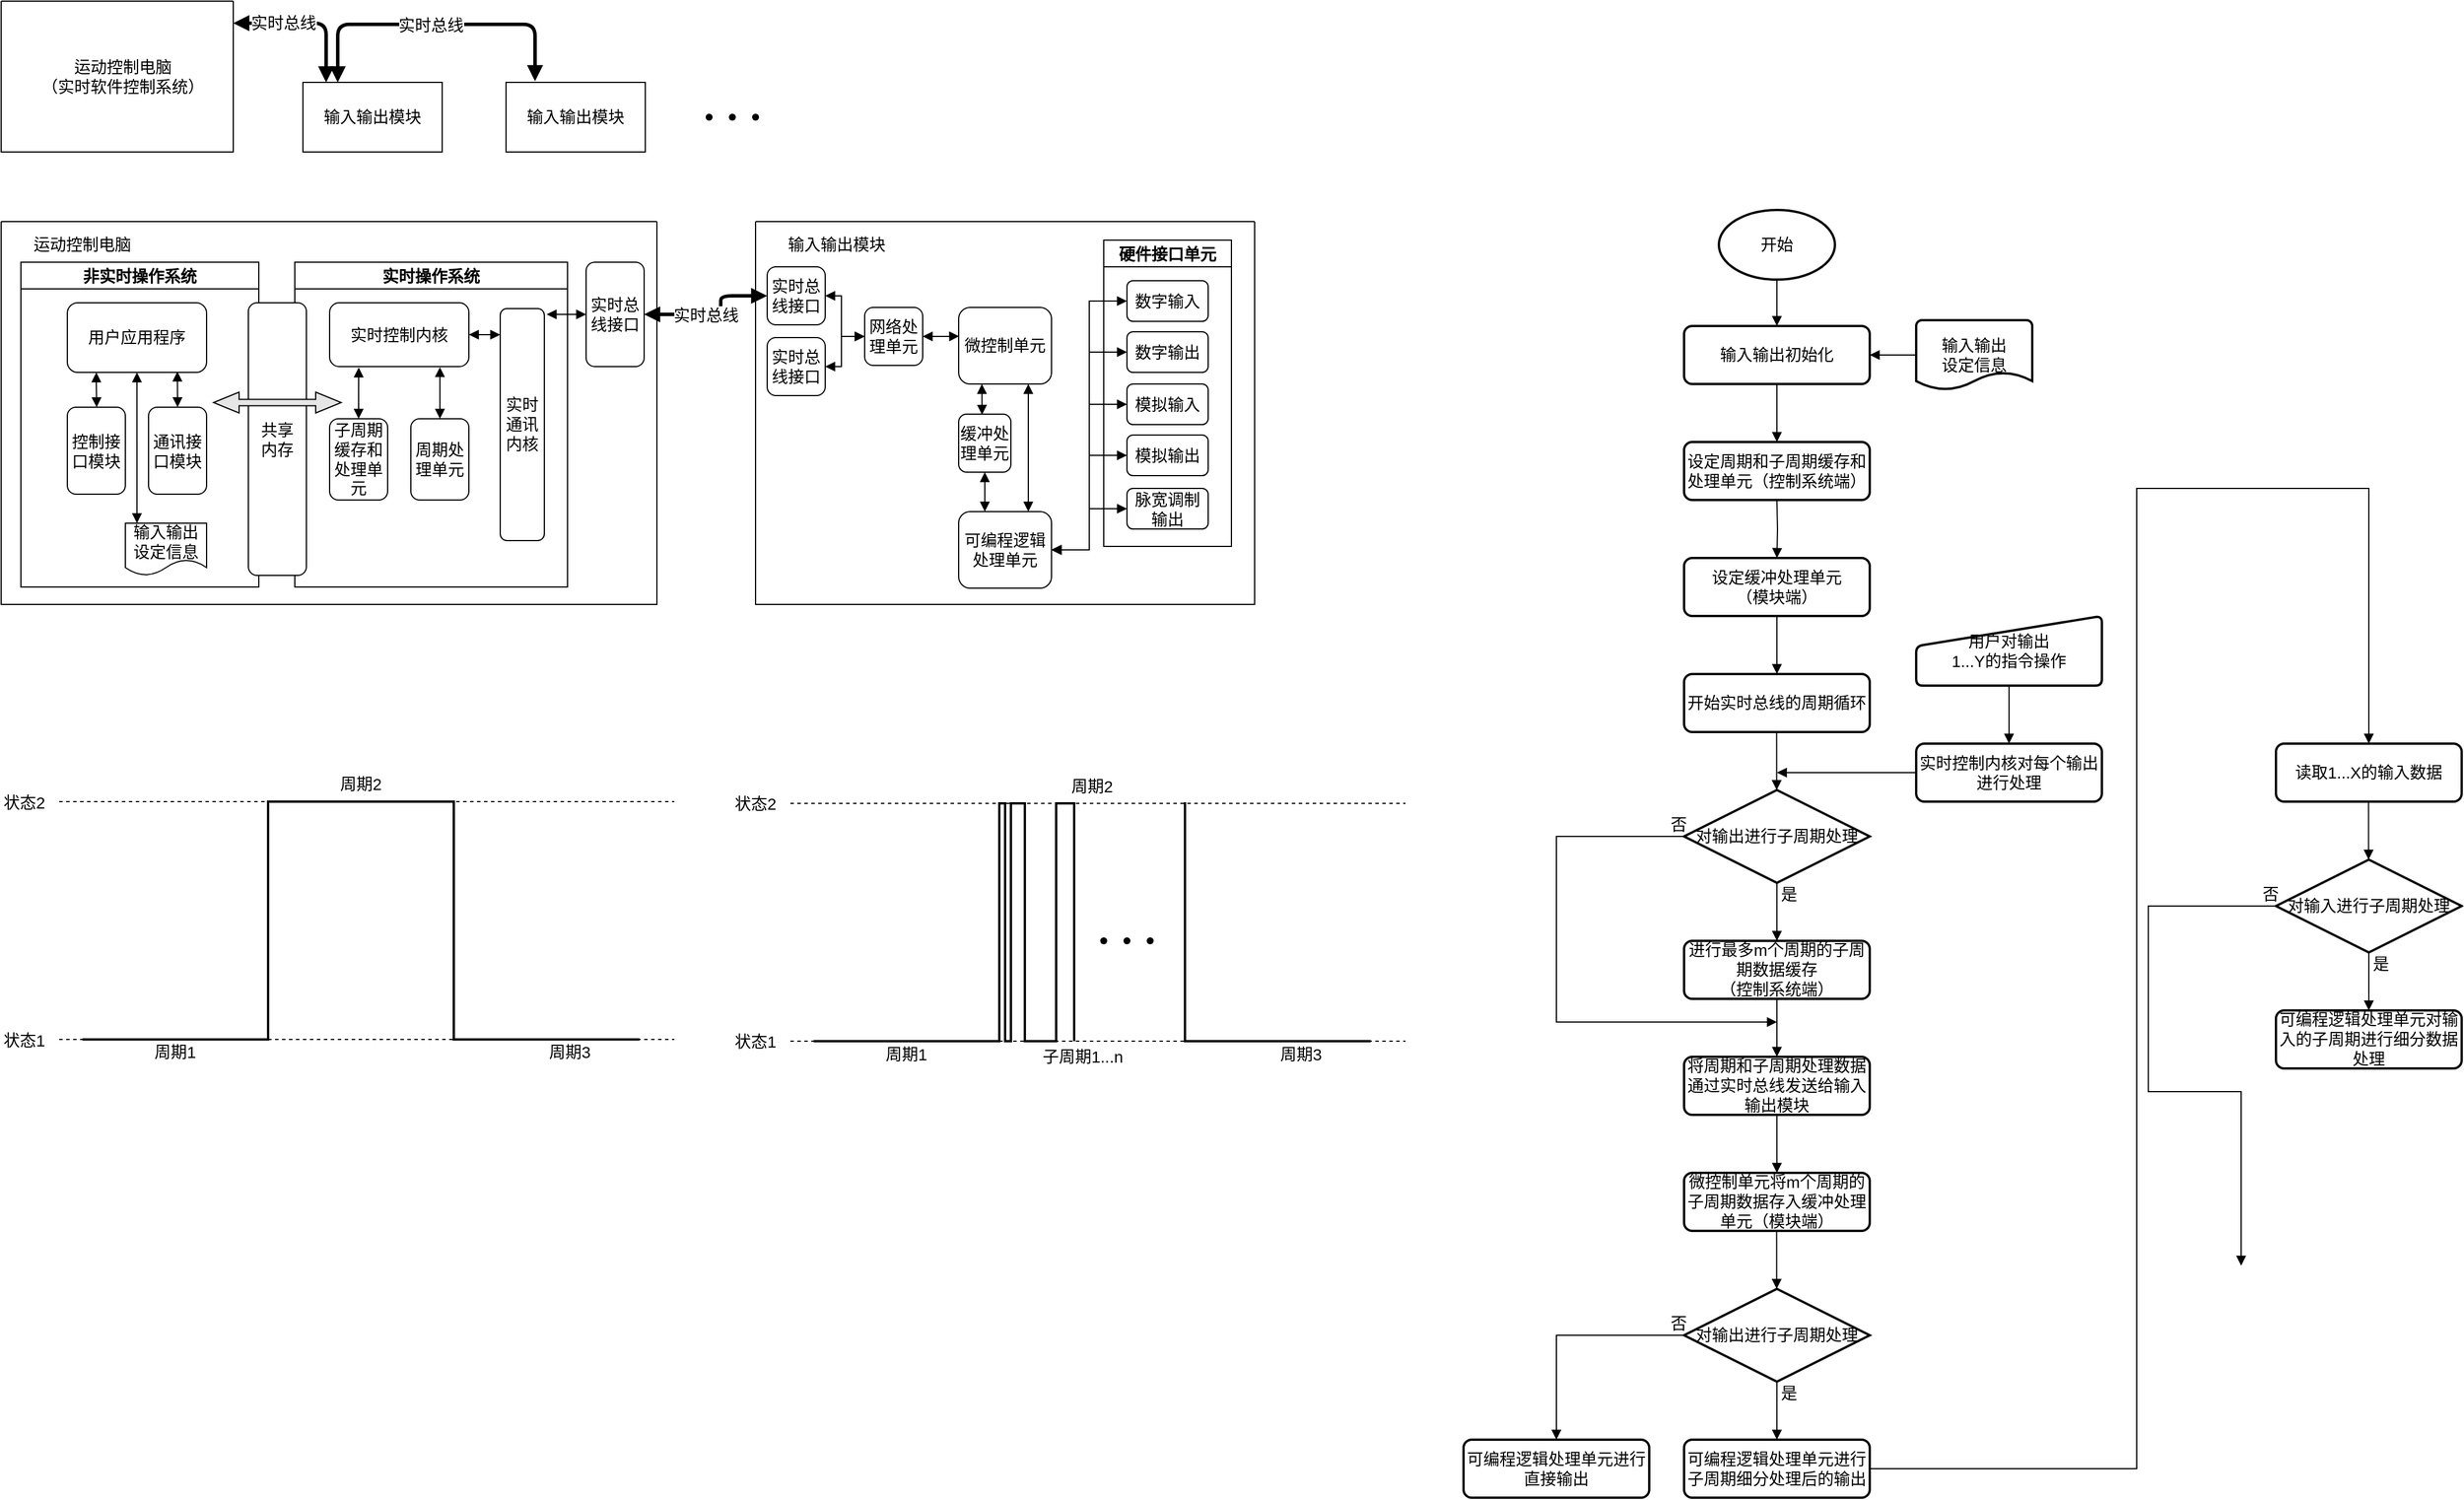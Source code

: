 <mxfile version="14.9.4" type="github">
  <diagram id="R-m6Tb4T8tBQgtUXP2a2" name="Page-1">
    <mxGraphModel dx="1747" dy="1273" grid="1" gridSize="10" guides="1" tooltips="1" connect="1" arrows="1" fold="1" page="1" pageScale="1" pageWidth="2336" pageHeight="1654" math="0" shadow="0">
      <root>
        <mxCell id="0" />
        <mxCell id="1" parent="0" visible="0" />
        <mxCell id="tKbJSPr6s4l4xf4vFSdI-1" value="sketch" parent="0" />
        <mxCell id="tKbJSPr6s4l4xf4vFSdI-3" value="" style="swimlane;startSize=0;" vertex="1" parent="tKbJSPr6s4l4xf4vFSdI-1">
          <mxGeometry x="40" y="40" width="200" height="130" as="geometry">
            <mxRectangle width="50" height="40" as="alternateBounds" />
          </mxGeometry>
        </mxCell>
        <mxCell id="tKbJSPr6s4l4xf4vFSdI-7" value="运动控制电脑&lt;br&gt;（实时软件控制系统）" style="text;html=1;strokeColor=none;fillColor=none;align=center;verticalAlign=middle;whiteSpace=wrap;rounded=0;fontSize=14;" vertex="1" parent="tKbJSPr6s4l4xf4vFSdI-3">
          <mxGeometry x="30" y="55" width="150" height="20" as="geometry" />
        </mxCell>
        <mxCell id="tKbJSPr6s4l4xf4vFSdI-9" value="输入输出模块" style="rounded=0;whiteSpace=wrap;html=1;fontSize=14;" vertex="1" parent="tKbJSPr6s4l4xf4vFSdI-1">
          <mxGeometry x="300" y="110" width="120" height="60" as="geometry" />
        </mxCell>
        <mxCell id="tKbJSPr6s4l4xf4vFSdI-10" value="输入输出模块" style="rounded=0;whiteSpace=wrap;html=1;fontSize=14;" vertex="1" parent="tKbJSPr6s4l4xf4vFSdI-1">
          <mxGeometry x="475" y="110" width="120" height="60" as="geometry" />
        </mxCell>
        <mxCell id="tKbJSPr6s4l4xf4vFSdI-18" value="" style="edgeStyle=segmentEdgeStyle;endArrow=block;html=1;fontSize=14;exitX=1;exitY=0.146;exitDx=0;exitDy=0;exitPerimeter=0;startArrow=block;startFill=1;endFill=1;strokeWidth=3;" edge="1" parent="tKbJSPr6s4l4xf4vFSdI-1" source="tKbJSPr6s4l4xf4vFSdI-3" target="tKbJSPr6s4l4xf4vFSdI-9">
          <mxGeometry width="50" height="50" relative="1" as="geometry">
            <mxPoint x="380" y="330" as="sourcePoint" />
            <mxPoint x="320" y="105" as="targetPoint" />
            <Array as="points">
              <mxPoint x="320" y="59" />
            </Array>
          </mxGeometry>
        </mxCell>
        <mxCell id="tKbJSPr6s4l4xf4vFSdI-25" value="实时总线" style="edgeLabel;html=1;align=center;verticalAlign=middle;resizable=0;points=[];fontSize=14;" vertex="1" connectable="0" parent="tKbJSPr6s4l4xf4vFSdI-18">
          <mxGeometry x="-0.35" relative="1" as="geometry">
            <mxPoint as="offset" />
          </mxGeometry>
        </mxCell>
        <mxCell id="tKbJSPr6s4l4xf4vFSdI-19" value="" style="edgeStyle=segmentEdgeStyle;endArrow=block;html=1;fontSize=14;exitX=0.25;exitY=0;exitDx=0;exitDy=0;startArrow=block;startFill=1;endFill=1;strokeWidth=3;" edge="1" parent="tKbJSPr6s4l4xf4vFSdI-1" source="tKbJSPr6s4l4xf4vFSdI-9">
          <mxGeometry width="50" height="50" relative="1" as="geometry">
            <mxPoint x="360" y="68.98" as="sourcePoint" />
            <mxPoint x="500" y="109" as="targetPoint" />
            <Array as="points">
              <mxPoint x="330" y="60" />
              <mxPoint x="500" y="60" />
            </Array>
          </mxGeometry>
        </mxCell>
        <mxCell id="tKbJSPr6s4l4xf4vFSdI-24" value="实时总线" style="edgeLabel;html=1;align=center;verticalAlign=middle;resizable=0;points=[];fontSize=14;" vertex="1" connectable="0" parent="tKbJSPr6s4l4xf4vFSdI-19">
          <mxGeometry x="0.049" y="-1" relative="1" as="geometry">
            <mxPoint x="-11" as="offset" />
          </mxGeometry>
        </mxCell>
        <mxCell id="tKbJSPr6s4l4xf4vFSdI-189" value="" style="group" vertex="1" connectable="0" parent="tKbJSPr6s4l4xf4vFSdI-1">
          <mxGeometry x="630" y="120" width="80" height="40" as="geometry" />
        </mxCell>
        <mxCell id="tKbJSPr6s4l4xf4vFSdI-21" value="" style="shape=waypoint;sketch=0;fillStyle=solid;size=6;pointerEvents=1;points=[];fillColor=none;resizable=0;rotatable=0;perimeter=centerPerimeter;snapToPoint=1;fontSize=14;" vertex="1" parent="tKbJSPr6s4l4xf4vFSdI-189">
          <mxGeometry width="40" height="40" as="geometry" />
        </mxCell>
        <mxCell id="tKbJSPr6s4l4xf4vFSdI-22" value="" style="shape=waypoint;sketch=0;fillStyle=solid;size=6;pointerEvents=1;points=[];fillColor=none;resizable=0;rotatable=0;perimeter=centerPerimeter;snapToPoint=1;fontSize=14;" vertex="1" parent="tKbJSPr6s4l4xf4vFSdI-189">
          <mxGeometry x="20" width="40" height="40" as="geometry" />
        </mxCell>
        <mxCell id="tKbJSPr6s4l4xf4vFSdI-23" value="" style="shape=waypoint;sketch=0;fillStyle=solid;size=6;pointerEvents=1;points=[];fillColor=none;resizable=0;rotatable=0;perimeter=centerPerimeter;snapToPoint=1;fontSize=14;" vertex="1" parent="tKbJSPr6s4l4xf4vFSdI-189">
          <mxGeometry x="40" width="40" height="40" as="geometry" />
        </mxCell>
        <mxCell id="tKbJSPr6s4l4xf4vFSdI-26" value="structure" parent="0" />
        <mxCell id="tKbJSPr6s4l4xf4vFSdI-27" value="" style="swimlane;startSize=0;" vertex="1" parent="tKbJSPr6s4l4xf4vFSdI-26">
          <mxGeometry x="40" y="230" width="565" height="330" as="geometry">
            <mxRectangle x="35" y="340" width="50" height="40" as="alternateBounds" />
          </mxGeometry>
        </mxCell>
        <mxCell id="tKbJSPr6s4l4xf4vFSdI-28" value="运动控制电脑" style="text;html=1;strokeColor=none;fillColor=none;align=center;verticalAlign=middle;whiteSpace=wrap;rounded=0;fontSize=14;" vertex="1" parent="tKbJSPr6s4l4xf4vFSdI-27">
          <mxGeometry x="20" y="10" width="100" height="20" as="geometry" />
        </mxCell>
        <mxCell id="tKbJSPr6s4l4xf4vFSdI-32" value="非实时操作系统" style="swimlane;fontSize=14;" vertex="1" parent="tKbJSPr6s4l4xf4vFSdI-27">
          <mxGeometry x="17" y="35" width="205" height="280" as="geometry">
            <mxRectangle x="15" y="35" width="130" height="23" as="alternateBounds" />
          </mxGeometry>
        </mxCell>
        <mxCell id="tKbJSPr6s4l4xf4vFSdI-62" style="edgeStyle=orthogonalEdgeStyle;rounded=0;orthogonalLoop=1;jettySize=auto;html=1;exitX=0.25;exitY=1;exitDx=0;exitDy=0;entryX=0.606;entryY=0;entryDx=0;entryDy=0;entryPerimeter=0;fontSize=14;startArrow=block;startFill=1;endArrow=block;endFill=1;" edge="1" parent="tKbJSPr6s4l4xf4vFSdI-32">
          <mxGeometry relative="1" as="geometry">
            <mxPoint x="65" y="95" as="sourcePoint" />
            <mxPoint x="65.3" y="125" as="targetPoint" />
            <Array as="points">
              <mxPoint x="65" y="105" />
              <mxPoint x="65" y="105" />
            </Array>
          </mxGeometry>
        </mxCell>
        <mxCell id="tKbJSPr6s4l4xf4vFSdI-64" style="edgeStyle=orthogonalEdgeStyle;rounded=0;orthogonalLoop=1;jettySize=auto;html=1;exitX=0.5;exitY=1;exitDx=0;exitDy=0;entryX=0.143;entryY=0;entryDx=0;entryDy=0;entryPerimeter=0;fontSize=14;startArrow=block;startFill=1;endArrow=block;endFill=1;" edge="1" parent="tKbJSPr6s4l4xf4vFSdI-32" source="tKbJSPr6s4l4xf4vFSdI-37" target="tKbJSPr6s4l4xf4vFSdI-61">
          <mxGeometry relative="1" as="geometry" />
        </mxCell>
        <mxCell id="tKbJSPr6s4l4xf4vFSdI-37" value="用户应用程序" style="rounded=1;whiteSpace=wrap;html=1;fontSize=14;" vertex="1" parent="tKbJSPr6s4l4xf4vFSdI-32">
          <mxGeometry x="40" y="35" width="120" height="60" as="geometry" />
        </mxCell>
        <mxCell id="tKbJSPr6s4l4xf4vFSdI-63" style="edgeStyle=orthogonalEdgeStyle;rounded=0;orthogonalLoop=1;jettySize=auto;html=1;exitX=0.5;exitY=0;exitDx=0;exitDy=0;entryX=0.79;entryY=0.988;entryDx=0;entryDy=0;entryPerimeter=0;fontSize=14;startArrow=block;startFill=1;endArrow=block;endFill=1;" edge="1" parent="tKbJSPr6s4l4xf4vFSdI-32" source="tKbJSPr6s4l4xf4vFSdI-42" target="tKbJSPr6s4l4xf4vFSdI-37">
          <mxGeometry relative="1" as="geometry" />
        </mxCell>
        <mxCell id="tKbJSPr6s4l4xf4vFSdI-42" value="通讯接口模块" style="rounded=1;whiteSpace=wrap;html=1;fontSize=14;" vertex="1" parent="tKbJSPr6s4l4xf4vFSdI-32">
          <mxGeometry x="110" y="125" width="50" height="75" as="geometry" />
        </mxCell>
        <mxCell id="tKbJSPr6s4l4xf4vFSdI-61" value="输入输出设定信息" style="shape=document;whiteSpace=wrap;html=1;boundedLbl=1;fontSize=14;" vertex="1" parent="tKbJSPr6s4l4xf4vFSdI-32">
          <mxGeometry x="90" y="225" width="70" height="45" as="geometry" />
        </mxCell>
        <mxCell id="tKbJSPr6s4l4xf4vFSdI-41" value="控制接口模块" style="rounded=1;whiteSpace=wrap;html=1;fontSize=14;" vertex="1" parent="tKbJSPr6s4l4xf4vFSdI-32">
          <mxGeometry x="40" y="125" width="50" height="75" as="geometry" />
        </mxCell>
        <mxCell id="tKbJSPr6s4l4xf4vFSdI-75" value="" style="edgeStyle=orthogonalEdgeStyle;rounded=0;orthogonalLoop=1;jettySize=auto;html=1;fontSize=14;startArrow=block;startFill=1;fillColor=#E6E6E6;endArrow=block;endFill=1;" edge="1" parent="tKbJSPr6s4l4xf4vFSdI-27" source="tKbJSPr6s4l4xf4vFSdI-45">
          <mxGeometry relative="1" as="geometry">
            <mxPoint x="470" y="80" as="targetPoint" />
          </mxGeometry>
        </mxCell>
        <mxCell id="tKbJSPr6s4l4xf4vFSdI-45" value="实时总线接口" style="rounded=1;whiteSpace=wrap;html=1;fontSize=14;" vertex="1" parent="tKbJSPr6s4l4xf4vFSdI-27">
          <mxGeometry x="504" y="35" width="50" height="90" as="geometry" />
        </mxCell>
        <mxCell id="tKbJSPr6s4l4xf4vFSdI-34" value="实时操作系统" style="swimlane;fontSize=14;" vertex="1" parent="tKbJSPr6s4l4xf4vFSdI-27">
          <mxGeometry x="253" y="35" width="235" height="280" as="geometry">
            <mxRectangle x="260" y="35" width="120" height="23" as="alternateBounds" />
          </mxGeometry>
        </mxCell>
        <mxCell id="tKbJSPr6s4l4xf4vFSdI-46" value="实时通讯内核" style="rounded=1;whiteSpace=wrap;html=1;fontSize=14;" vertex="1" parent="tKbJSPr6s4l4xf4vFSdI-34">
          <mxGeometry x="177" y="40" width="38" height="200" as="geometry" />
        </mxCell>
        <mxCell id="tKbJSPr6s4l4xf4vFSdI-70" value="" style="edgeStyle=orthogonalEdgeStyle;rounded=0;orthogonalLoop=1;jettySize=auto;html=1;fontSize=14;startArrow=block;startFill=1;fillColor=#E6E6E6;entryX=0.209;entryY=1.014;entryDx=0;entryDy=0;entryPerimeter=0;endArrow=block;endFill=1;" edge="1" parent="tKbJSPr6s4l4xf4vFSdI-34" source="tKbJSPr6s4l4xf4vFSdI-58" target="tKbJSPr6s4l4xf4vFSdI-44">
          <mxGeometry relative="1" as="geometry" />
        </mxCell>
        <mxCell id="tKbJSPr6s4l4xf4vFSdI-58" value="子周期缓存和处理单元" style="rounded=1;whiteSpace=wrap;html=1;fontSize=14;" vertex="1" parent="tKbJSPr6s4l4xf4vFSdI-34">
          <mxGeometry x="30" y="135" width="50" height="70" as="geometry" />
        </mxCell>
        <mxCell id="tKbJSPr6s4l4xf4vFSdI-71" value="" style="edgeStyle=orthogonalEdgeStyle;rounded=0;orthogonalLoop=1;jettySize=auto;html=1;fontSize=14;startArrow=block;startFill=1;fillColor=#E6E6E6;entryX=0.792;entryY=1.008;entryDx=0;entryDy=0;entryPerimeter=0;endArrow=block;endFill=1;" edge="1" parent="tKbJSPr6s4l4xf4vFSdI-34" source="tKbJSPr6s4l4xf4vFSdI-59" target="tKbJSPr6s4l4xf4vFSdI-44">
          <mxGeometry relative="1" as="geometry" />
        </mxCell>
        <mxCell id="tKbJSPr6s4l4xf4vFSdI-59" value="周期处理单元" style="rounded=1;whiteSpace=wrap;html=1;fontSize=14;" vertex="1" parent="tKbJSPr6s4l4xf4vFSdI-34">
          <mxGeometry x="100" y="135" width="50" height="70" as="geometry" />
        </mxCell>
        <mxCell id="tKbJSPr6s4l4xf4vFSdI-74" style="edgeStyle=orthogonalEdgeStyle;rounded=0;orthogonalLoop=1;jettySize=auto;html=1;exitX=1;exitY=0.5;exitDx=0;exitDy=0;entryX=0;entryY=0.114;entryDx=0;entryDy=0;entryPerimeter=0;fontSize=14;startArrow=block;startFill=1;fillColor=#E6E6E6;endArrow=block;endFill=1;" edge="1" parent="tKbJSPr6s4l4xf4vFSdI-34" source="tKbJSPr6s4l4xf4vFSdI-44" target="tKbJSPr6s4l4xf4vFSdI-46">
          <mxGeometry relative="1" as="geometry" />
        </mxCell>
        <mxCell id="tKbJSPr6s4l4xf4vFSdI-44" value="实时控制内核" style="rounded=1;whiteSpace=wrap;html=1;fontSize=14;" vertex="1" parent="tKbJSPr6s4l4xf4vFSdI-34">
          <mxGeometry x="30" y="35" width="120" height="55" as="geometry" />
        </mxCell>
        <mxCell id="tKbJSPr6s4l4xf4vFSdI-36" value="共享&lt;br&gt;内存" style="rounded=1;whiteSpace=wrap;html=1;fontSize=14;" vertex="1" parent="tKbJSPr6s4l4xf4vFSdI-34">
          <mxGeometry x="-40" y="35" width="50" height="235" as="geometry" />
        </mxCell>
        <mxCell id="tKbJSPr6s4l4xf4vFSdI-69" value="" style="shape=doubleArrow;whiteSpace=wrap;html=1;fontSize=14;fillColor=#E6E6E6;" vertex="1" parent="tKbJSPr6s4l4xf4vFSdI-34">
          <mxGeometry x="-70" y="112" width="110" height="18" as="geometry" />
        </mxCell>
        <mxCell id="tKbJSPr6s4l4xf4vFSdI-76" value="" style="swimlane;startSize=0;" vertex="1" parent="tKbJSPr6s4l4xf4vFSdI-26">
          <mxGeometry x="690" y="230" width="430" height="330" as="geometry">
            <mxRectangle x="650" y="230" width="50" height="40" as="alternateBounds" />
          </mxGeometry>
        </mxCell>
        <mxCell id="tKbJSPr6s4l4xf4vFSdI-77" value="输入输出模块" style="text;html=1;strokeColor=none;fillColor=none;align=center;verticalAlign=middle;whiteSpace=wrap;rounded=0;fontSize=14;" vertex="1" parent="tKbJSPr6s4l4xf4vFSdI-76">
          <mxGeometry x="20" y="10" width="100" height="20" as="geometry" />
        </mxCell>
        <mxCell id="tKbJSPr6s4l4xf4vFSdI-96" value="实时总线接口" style="rounded=1;whiteSpace=wrap;html=1;fontSize=14;" vertex="1" parent="tKbJSPr6s4l4xf4vFSdI-76">
          <mxGeometry x="10" y="39" width="50" height="50" as="geometry" />
        </mxCell>
        <mxCell id="tKbJSPr6s4l4xf4vFSdI-97" value="实时总线接口" style="rounded=1;whiteSpace=wrap;html=1;fontSize=14;" vertex="1" parent="tKbJSPr6s4l4xf4vFSdI-76">
          <mxGeometry x="10" y="100" width="50" height="50" as="geometry" />
        </mxCell>
        <mxCell id="tKbJSPr6s4l4xf4vFSdI-139" value="" style="edgeStyle=orthogonalEdgeStyle;rounded=0;orthogonalLoop=1;jettySize=auto;html=1;fontSize=14;startArrow=block;startFill=1;fillColor=#E6E6E6;endArrow=block;endFill=1;" edge="1" parent="tKbJSPr6s4l4xf4vFSdI-76" source="tKbJSPr6s4l4xf4vFSdI-98" target="tKbJSPr6s4l4xf4vFSdI-97">
          <mxGeometry relative="1" as="geometry" />
        </mxCell>
        <mxCell id="tKbJSPr6s4l4xf4vFSdI-140" value="" style="edgeStyle=orthogonalEdgeStyle;rounded=0;orthogonalLoop=1;jettySize=auto;html=1;fontSize=14;startArrow=block;startFill=1;fillColor=#E6E6E6;entryX=0.005;entryY=0.376;entryDx=0;entryDy=0;entryPerimeter=0;endArrow=block;endFill=1;" edge="1" parent="tKbJSPr6s4l4xf4vFSdI-76" source="tKbJSPr6s4l4xf4vFSdI-98" target="tKbJSPr6s4l4xf4vFSdI-100">
          <mxGeometry relative="1" as="geometry" />
        </mxCell>
        <mxCell id="tKbJSPr6s4l4xf4vFSdI-148" style="edgeStyle=orthogonalEdgeStyle;rounded=0;orthogonalLoop=1;jettySize=auto;html=1;exitX=0;exitY=0.5;exitDx=0;exitDy=0;entryX=1;entryY=0.5;entryDx=0;entryDy=0;fontSize=14;startArrow=block;startFill=1;fillColor=#E6E6E6;endArrow=block;endFill=1;" edge="1" parent="tKbJSPr6s4l4xf4vFSdI-76" source="tKbJSPr6s4l4xf4vFSdI-98" target="tKbJSPr6s4l4xf4vFSdI-96">
          <mxGeometry relative="1" as="geometry" />
        </mxCell>
        <mxCell id="tKbJSPr6s4l4xf4vFSdI-98" value="网络处理单元" style="rounded=1;whiteSpace=wrap;html=1;fontSize=14;" vertex="1" parent="tKbJSPr6s4l4xf4vFSdI-76">
          <mxGeometry x="94" y="74" width="50" height="50" as="geometry" />
        </mxCell>
        <mxCell id="tKbJSPr6s4l4xf4vFSdI-141" style="edgeStyle=orthogonalEdgeStyle;rounded=0;orthogonalLoop=1;jettySize=auto;html=1;exitX=0.25;exitY=1;exitDx=0;exitDy=0;entryX=0.448;entryY=0.011;entryDx=0;entryDy=0;entryPerimeter=0;fontSize=14;startArrow=block;startFill=1;fillColor=#E6E6E6;endArrow=block;endFill=1;" edge="1" parent="tKbJSPr6s4l4xf4vFSdI-76" source="tKbJSPr6s4l4xf4vFSdI-100" target="tKbJSPr6s4l4xf4vFSdI-101">
          <mxGeometry relative="1" as="geometry" />
        </mxCell>
        <mxCell id="tKbJSPr6s4l4xf4vFSdI-100" value="微控制单元" style="rounded=1;whiteSpace=wrap;html=1;fontSize=14;" vertex="1" parent="tKbJSPr6s4l4xf4vFSdI-76">
          <mxGeometry x="175" y="74" width="80" height="66" as="geometry" />
        </mxCell>
        <mxCell id="tKbJSPr6s4l4xf4vFSdI-101" value="缓冲处理单元" style="rounded=1;whiteSpace=wrap;html=1;fontSize=14;" vertex="1" parent="tKbJSPr6s4l4xf4vFSdI-76">
          <mxGeometry x="175" y="166" width="45" height="50" as="geometry" />
        </mxCell>
        <mxCell id="tKbJSPr6s4l4xf4vFSdI-123" value="硬件接口单元" style="swimlane;fontSize=14;" vertex="1" parent="tKbJSPr6s4l4xf4vFSdI-76">
          <mxGeometry x="300" y="16" width="110" height="264" as="geometry">
            <mxRectangle x="300" y="30" width="130" height="23" as="alternateBounds" />
          </mxGeometry>
        </mxCell>
        <mxCell id="tKbJSPr6s4l4xf4vFSdI-130" value="数字输入" style="rounded=1;whiteSpace=wrap;html=1;fontSize=14;" vertex="1" parent="tKbJSPr6s4l4xf4vFSdI-123">
          <mxGeometry x="20" y="35" width="70" height="35" as="geometry" />
        </mxCell>
        <mxCell id="tKbJSPr6s4l4xf4vFSdI-132" value="数字输出" style="rounded=1;whiteSpace=wrap;html=1;fontSize=14;" vertex="1" parent="tKbJSPr6s4l4xf4vFSdI-123">
          <mxGeometry x="20" y="79" width="70" height="35" as="geometry" />
        </mxCell>
        <mxCell id="tKbJSPr6s4l4xf4vFSdI-133" value="模拟输入" style="rounded=1;whiteSpace=wrap;html=1;fontSize=14;" vertex="1" parent="tKbJSPr6s4l4xf4vFSdI-123">
          <mxGeometry x="20" y="124" width="70" height="35" as="geometry" />
        </mxCell>
        <mxCell id="tKbJSPr6s4l4xf4vFSdI-134" value="模拟输出" style="rounded=1;whiteSpace=wrap;html=1;fontSize=14;" vertex="1" parent="tKbJSPr6s4l4xf4vFSdI-123">
          <mxGeometry x="20" y="168" width="70" height="35" as="geometry" />
        </mxCell>
        <mxCell id="tKbJSPr6s4l4xf4vFSdI-135" value="脉宽调制输出" style="rounded=1;whiteSpace=wrap;html=1;fontSize=14;" vertex="1" parent="tKbJSPr6s4l4xf4vFSdI-123">
          <mxGeometry x="20" y="214" width="70" height="35" as="geometry" />
        </mxCell>
        <mxCell id="tKbJSPr6s4l4xf4vFSdI-102" value="可编程逻辑处理单元" style="rounded=1;whiteSpace=wrap;html=1;fontSize=14;" vertex="1" parent="tKbJSPr6s4l4xf4vFSdI-76">
          <mxGeometry x="175" y="250" width="80" height="66" as="geometry" />
        </mxCell>
        <mxCell id="tKbJSPr6s4l4xf4vFSdI-142" style="edgeStyle=orthogonalEdgeStyle;rounded=0;orthogonalLoop=1;jettySize=auto;html=1;exitX=0.75;exitY=1;exitDx=0;exitDy=0;entryX=0.75;entryY=0;entryDx=0;entryDy=0;fontSize=14;startArrow=block;startFill=1;fillColor=#E6E6E6;endArrow=block;endFill=1;" edge="1" parent="tKbJSPr6s4l4xf4vFSdI-76" source="tKbJSPr6s4l4xf4vFSdI-100" target="tKbJSPr6s4l4xf4vFSdI-102">
          <mxGeometry relative="1" as="geometry" />
        </mxCell>
        <mxCell id="tKbJSPr6s4l4xf4vFSdI-143" style="edgeStyle=orthogonalEdgeStyle;rounded=0;orthogonalLoop=1;jettySize=auto;html=1;exitX=1;exitY=0.5;exitDx=0;exitDy=0;entryX=0;entryY=0.5;entryDx=0;entryDy=0;fontSize=14;startArrow=block;startFill=1;fillColor=#E6E6E6;endArrow=block;endFill=1;" edge="1" parent="tKbJSPr6s4l4xf4vFSdI-76" source="tKbJSPr6s4l4xf4vFSdI-102" target="tKbJSPr6s4l4xf4vFSdI-130">
          <mxGeometry relative="1" as="geometry" />
        </mxCell>
        <mxCell id="tKbJSPr6s4l4xf4vFSdI-144" style="edgeStyle=orthogonalEdgeStyle;rounded=0;orthogonalLoop=1;jettySize=auto;html=1;exitX=1;exitY=0.5;exitDx=0;exitDy=0;entryX=0;entryY=0.5;entryDx=0;entryDy=0;fontSize=14;startArrow=block;startFill=1;fillColor=#E6E6E6;endArrow=block;endFill=1;" edge="1" parent="tKbJSPr6s4l4xf4vFSdI-76" source="tKbJSPr6s4l4xf4vFSdI-102" target="tKbJSPr6s4l4xf4vFSdI-132">
          <mxGeometry relative="1" as="geometry" />
        </mxCell>
        <mxCell id="tKbJSPr6s4l4xf4vFSdI-145" style="edgeStyle=orthogonalEdgeStyle;rounded=0;orthogonalLoop=1;jettySize=auto;html=1;exitX=1;exitY=0.5;exitDx=0;exitDy=0;entryX=0;entryY=0.5;entryDx=0;entryDy=0;fontSize=14;startArrow=block;startFill=1;fillColor=#E6E6E6;endArrow=block;endFill=1;" edge="1" parent="tKbJSPr6s4l4xf4vFSdI-76" source="tKbJSPr6s4l4xf4vFSdI-102" target="tKbJSPr6s4l4xf4vFSdI-133">
          <mxGeometry relative="1" as="geometry" />
        </mxCell>
        <mxCell id="tKbJSPr6s4l4xf4vFSdI-146" style="edgeStyle=orthogonalEdgeStyle;rounded=0;orthogonalLoop=1;jettySize=auto;html=1;exitX=1;exitY=0.5;exitDx=0;exitDy=0;entryX=0;entryY=0.5;entryDx=0;entryDy=0;fontSize=14;startArrow=block;startFill=1;fillColor=#E6E6E6;endArrow=block;endFill=1;" edge="1" parent="tKbJSPr6s4l4xf4vFSdI-76" source="tKbJSPr6s4l4xf4vFSdI-102" target="tKbJSPr6s4l4xf4vFSdI-134">
          <mxGeometry relative="1" as="geometry" />
        </mxCell>
        <mxCell id="tKbJSPr6s4l4xf4vFSdI-150" style="edgeStyle=orthogonalEdgeStyle;rounded=0;orthogonalLoop=1;jettySize=auto;html=1;exitX=0.5;exitY=1;exitDx=0;exitDy=0;entryX=0.282;entryY=0;entryDx=0;entryDy=0;entryPerimeter=0;fontSize=14;startArrow=block;startFill=1;fillColor=#E6E6E6;endArrow=block;endFill=1;" edge="1" parent="tKbJSPr6s4l4xf4vFSdI-76" source="tKbJSPr6s4l4xf4vFSdI-101" target="tKbJSPr6s4l4xf4vFSdI-102">
          <mxGeometry relative="1" as="geometry" />
        </mxCell>
        <mxCell id="tKbJSPr6s4l4xf4vFSdI-147" style="edgeStyle=orthogonalEdgeStyle;rounded=0;orthogonalLoop=1;jettySize=auto;html=1;exitX=1;exitY=0.5;exitDx=0;exitDy=0;entryX=0;entryY=0.5;entryDx=0;entryDy=0;fontSize=14;startArrow=block;startFill=1;fillColor=#E6E6E6;endArrow=block;endFill=1;" edge="1" parent="tKbJSPr6s4l4xf4vFSdI-76" source="tKbJSPr6s4l4xf4vFSdI-102" target="tKbJSPr6s4l4xf4vFSdI-135">
          <mxGeometry relative="1" as="geometry" />
        </mxCell>
        <mxCell id="tKbJSPr6s4l4xf4vFSdI-226" value="" style="edgeStyle=segmentEdgeStyle;endArrow=block;html=1;fontSize=14;startArrow=block;startFill=1;endFill=1;strokeWidth=3;entryX=0;entryY=0.5;entryDx=0;entryDy=0;exitX=1;exitY=0.5;exitDx=0;exitDy=0;" edge="1" parent="tKbJSPr6s4l4xf4vFSdI-26" source="tKbJSPr6s4l4xf4vFSdI-45" target="tKbJSPr6s4l4xf4vFSdI-96">
          <mxGeometry width="50" height="50" relative="1" as="geometry">
            <mxPoint x="500" y="330" as="sourcePoint" />
            <mxPoint x="670" y="310" as="targetPoint" />
            <Array as="points">
              <mxPoint x="660" y="310" />
              <mxPoint x="660" y="294" />
            </Array>
          </mxGeometry>
        </mxCell>
        <mxCell id="tKbJSPr6s4l4xf4vFSdI-227" value="实时总线" style="edgeLabel;html=1;align=center;verticalAlign=middle;resizable=0;points=[];fontSize=14;" vertex="1" connectable="0" parent="tKbJSPr6s4l4xf4vFSdI-226">
          <mxGeometry x="0.049" y="-1" relative="1" as="geometry">
            <mxPoint x="-11" as="offset" />
          </mxGeometry>
        </mxCell>
        <mxCell id="tKbJSPr6s4l4xf4vFSdI-151" value="pulse" parent="0" />
        <mxCell id="tKbJSPr6s4l4xf4vFSdI-153" value="" style="line;strokeWidth=1;html=1;fontSize=14;fillColor=#E6E6E6;dashed=1;" vertex="1" parent="tKbJSPr6s4l4xf4vFSdI-151">
          <mxGeometry x="90" y="930" width="530" height="10" as="geometry" />
        </mxCell>
        <mxCell id="tKbJSPr6s4l4xf4vFSdI-154" value="状态1" style="text;html=1;strokeColor=none;fillColor=none;align=center;verticalAlign=middle;whiteSpace=wrap;rounded=0;dashed=1;fontSize=14;" vertex="1" parent="tKbJSPr6s4l4xf4vFSdI-151">
          <mxGeometry x="40" y="925.5" width="40" height="20" as="geometry" />
        </mxCell>
        <mxCell id="tKbJSPr6s4l4xf4vFSdI-155" value="" style="line;strokeWidth=1;html=1;fontSize=14;fillColor=#E6E6E6;dashed=1;" vertex="1" parent="tKbJSPr6s4l4xf4vFSdI-151">
          <mxGeometry x="90" y="725" width="530" height="10" as="geometry" />
        </mxCell>
        <mxCell id="tKbJSPr6s4l4xf4vFSdI-156" value="状态2" style="text;html=1;strokeColor=none;fillColor=none;align=center;verticalAlign=middle;whiteSpace=wrap;rounded=0;dashed=1;fontSize=14;" vertex="1" parent="tKbJSPr6s4l4xf4vFSdI-151">
          <mxGeometry x="40" y="720.5" width="40" height="20" as="geometry" />
        </mxCell>
        <mxCell id="tKbJSPr6s4l4xf4vFSdI-158" value="" style="line;strokeWidth=2;html=1;fontSize=14;fillColor=#E6E6E6;" vertex="1" parent="tKbJSPr6s4l4xf4vFSdI-151">
          <mxGeometry x="110" y="930" width="160" height="10" as="geometry" />
        </mxCell>
        <mxCell id="tKbJSPr6s4l4xf4vFSdI-159" value="" style="line;strokeWidth=2;direction=south;html=1;fontSize=14;fillColor=#E6E6E6;shadow=0;" vertex="1" parent="tKbJSPr6s4l4xf4vFSdI-151">
          <mxGeometry x="265" y="730" width="10" height="206" as="geometry" />
        </mxCell>
        <mxCell id="tKbJSPr6s4l4xf4vFSdI-161" value="" style="line;strokeWidth=2;html=1;fontSize=14;fillColor=#E6E6E6;" vertex="1" parent="tKbJSPr6s4l4xf4vFSdI-151">
          <mxGeometry x="269" y="725" width="161" height="10" as="geometry" />
        </mxCell>
        <mxCell id="tKbJSPr6s4l4xf4vFSdI-163" value="" style="line;strokeWidth=2;direction=south;html=1;fontSize=14;fillColor=#E6E6E6;shadow=0;" vertex="1" parent="tKbJSPr6s4l4xf4vFSdI-151">
          <mxGeometry x="425" y="729" width="10" height="206" as="geometry" />
        </mxCell>
        <mxCell id="tKbJSPr6s4l4xf4vFSdI-164" value="" style="line;strokeWidth=2;html=1;fontSize=14;fillColor=#E6E6E6;" vertex="1" parent="tKbJSPr6s4l4xf4vFSdI-151">
          <mxGeometry x="429" y="930" width="161" height="10" as="geometry" />
        </mxCell>
        <mxCell id="tKbJSPr6s4l4xf4vFSdI-165" value="周期1" style="text;html=1;strokeColor=none;fillColor=none;align=center;verticalAlign=middle;whiteSpace=wrap;rounded=0;dashed=1;fontSize=14;" vertex="1" parent="tKbJSPr6s4l4xf4vFSdI-151">
          <mxGeometry x="170" y="936" width="40" height="20" as="geometry" />
        </mxCell>
        <mxCell id="tKbJSPr6s4l4xf4vFSdI-166" value="周期2" style="text;html=1;strokeColor=none;fillColor=none;align=center;verticalAlign=middle;whiteSpace=wrap;rounded=0;dashed=1;fontSize=14;" vertex="1" parent="tKbJSPr6s4l4xf4vFSdI-151">
          <mxGeometry x="329.5" y="705" width="40" height="20" as="geometry" />
        </mxCell>
        <mxCell id="tKbJSPr6s4l4xf4vFSdI-167" value="周期3" style="text;html=1;strokeColor=none;fillColor=none;align=center;verticalAlign=middle;whiteSpace=wrap;rounded=0;dashed=1;fontSize=14;" vertex="1" parent="tKbJSPr6s4l4xf4vFSdI-151">
          <mxGeometry x="510" y="936" width="40" height="20" as="geometry" />
        </mxCell>
        <mxCell id="tKbJSPr6s4l4xf4vFSdI-168" value="" style="line;strokeWidth=1;html=1;fontSize=14;fillColor=#E6E6E6;dashed=1;" vertex="1" parent="tKbJSPr6s4l4xf4vFSdI-151">
          <mxGeometry x="720" y="931.5" width="530" height="10" as="geometry" />
        </mxCell>
        <mxCell id="tKbJSPr6s4l4xf4vFSdI-169" value="状态1" style="text;html=1;strokeColor=none;fillColor=none;align=center;verticalAlign=middle;whiteSpace=wrap;rounded=0;dashed=1;fontSize=14;" vertex="1" parent="tKbJSPr6s4l4xf4vFSdI-151">
          <mxGeometry x="670" y="927" width="40" height="20" as="geometry" />
        </mxCell>
        <mxCell id="tKbJSPr6s4l4xf4vFSdI-170" value="" style="line;strokeWidth=1;html=1;fontSize=14;fillColor=#E6E6E6;dashed=1;" vertex="1" parent="tKbJSPr6s4l4xf4vFSdI-151">
          <mxGeometry x="720" y="726.5" width="530" height="10" as="geometry" />
        </mxCell>
        <mxCell id="tKbJSPr6s4l4xf4vFSdI-171" value="状态2" style="text;html=1;strokeColor=none;fillColor=none;align=center;verticalAlign=middle;whiteSpace=wrap;rounded=0;dashed=1;fontSize=14;" vertex="1" parent="tKbJSPr6s4l4xf4vFSdI-151">
          <mxGeometry x="670" y="722" width="40" height="20" as="geometry" />
        </mxCell>
        <mxCell id="tKbJSPr6s4l4xf4vFSdI-172" value="" style="line;strokeWidth=2;html=1;fontSize=14;fillColor=#E6E6E6;" vertex="1" parent="tKbJSPr6s4l4xf4vFSdI-151">
          <mxGeometry x="740" y="931.5" width="160" height="10" as="geometry" />
        </mxCell>
        <mxCell id="tKbJSPr6s4l4xf4vFSdI-173" value="" style="line;strokeWidth=2;direction=south;html=1;fontSize=14;fillColor=#E6E6E6;shadow=0;" vertex="1" parent="tKbJSPr6s4l4xf4vFSdI-151">
          <mxGeometry x="895" y="731.5" width="10" height="206" as="geometry" />
        </mxCell>
        <mxCell id="tKbJSPr6s4l4xf4vFSdI-175" value="" style="line;strokeWidth=2;direction=south;html=1;fontSize=14;fillColor=#E6E6E6;shadow=0;" vertex="1" parent="tKbJSPr6s4l4xf4vFSdI-151">
          <mxGeometry x="1055" y="730.5" width="10" height="206" as="geometry" />
        </mxCell>
        <mxCell id="tKbJSPr6s4l4xf4vFSdI-176" value="" style="line;strokeWidth=2;html=1;fontSize=14;fillColor=#E6E6E6;" vertex="1" parent="tKbJSPr6s4l4xf4vFSdI-151">
          <mxGeometry x="1059" y="931.5" width="161" height="10" as="geometry" />
        </mxCell>
        <mxCell id="tKbJSPr6s4l4xf4vFSdI-177" value="周期1" style="text;html=1;strokeColor=none;fillColor=none;align=center;verticalAlign=middle;whiteSpace=wrap;rounded=0;dashed=1;fontSize=14;" vertex="1" parent="tKbJSPr6s4l4xf4vFSdI-151">
          <mxGeometry x="800" y="937.5" width="40" height="20" as="geometry" />
        </mxCell>
        <mxCell id="tKbJSPr6s4l4xf4vFSdI-178" value="周期2" style="text;html=1;strokeColor=none;fillColor=none;align=center;verticalAlign=middle;whiteSpace=wrap;rounded=0;dashed=1;fontSize=14;" vertex="1" parent="tKbJSPr6s4l4xf4vFSdI-151">
          <mxGeometry x="959.5" y="706.5" width="40" height="20" as="geometry" />
        </mxCell>
        <mxCell id="tKbJSPr6s4l4xf4vFSdI-179" value="周期3" style="text;html=1;strokeColor=none;fillColor=none;align=center;verticalAlign=middle;whiteSpace=wrap;rounded=0;dashed=1;fontSize=14;" vertex="1" parent="tKbJSPr6s4l4xf4vFSdI-151">
          <mxGeometry x="1140" y="937.5" width="40" height="20" as="geometry" />
        </mxCell>
        <mxCell id="tKbJSPr6s4l4xf4vFSdI-180" value="" style="line;strokeWidth=2;direction=south;html=1;fontSize=14;fillColor=#E6E6E6;shadow=0;" vertex="1" parent="tKbJSPr6s4l4xf4vFSdI-151">
          <mxGeometry x="900" y="731.5" width="10" height="206" as="geometry" />
        </mxCell>
        <mxCell id="tKbJSPr6s4l4xf4vFSdI-181" value="" style="line;strokeWidth=2;direction=south;html=1;fontSize=14;fillColor=#E6E6E6;shadow=0;" vertex="1" parent="tKbJSPr6s4l4xf4vFSdI-151">
          <mxGeometry x="905" y="731.5" width="10" height="206" as="geometry" />
        </mxCell>
        <mxCell id="tKbJSPr6s4l4xf4vFSdI-182" value="" style="line;strokeWidth=2;html=1;shadow=0;fontSize=14;fillColor=#E6E6E6;" vertex="1" parent="tKbJSPr6s4l4xf4vFSdI-151">
          <mxGeometry x="899" y="730" width="7" height="3" as="geometry" />
        </mxCell>
        <mxCell id="tKbJSPr6s4l4xf4vFSdI-183" value="" style="line;strokeWidth=2;html=1;shadow=0;fontSize=14;fillColor=#E6E6E6;" vertex="1" parent="tKbJSPr6s4l4xf4vFSdI-151">
          <mxGeometry x="904" y="935" width="7" height="3" as="geometry" />
        </mxCell>
        <mxCell id="tKbJSPr6s4l4xf4vFSdI-184" value="" style="line;strokeWidth=2;html=1;shadow=0;fontSize=14;fillColor=#E6E6E6;" vertex="1" parent="tKbJSPr6s4l4xf4vFSdI-151">
          <mxGeometry x="909" y="730" width="14" height="3" as="geometry" />
        </mxCell>
        <mxCell id="tKbJSPr6s4l4xf4vFSdI-185" value="" style="line;strokeWidth=2;direction=south;html=1;fontSize=14;fillColor=#E6E6E6;shadow=0;" vertex="1" parent="tKbJSPr6s4l4xf4vFSdI-151">
          <mxGeometry x="917" y="731" width="10" height="206" as="geometry" />
        </mxCell>
        <mxCell id="tKbJSPr6s4l4xf4vFSdI-186" value="" style="line;strokeWidth=2;html=1;shadow=0;fontSize=14;fillColor=#E6E6E6;" vertex="1" parent="tKbJSPr6s4l4xf4vFSdI-151">
          <mxGeometry x="921" y="935" width="29" height="3" as="geometry" />
        </mxCell>
        <mxCell id="tKbJSPr6s4l4xf4vFSdI-187" value="" style="line;strokeWidth=2;direction=south;html=1;fontSize=14;fillColor=#E6E6E6;shadow=0;" vertex="1" parent="tKbJSPr6s4l4xf4vFSdI-151">
          <mxGeometry x="944" y="731.5" width="10" height="206" as="geometry" />
        </mxCell>
        <mxCell id="tKbJSPr6s4l4xf4vFSdI-188" value="" style="line;strokeWidth=2;html=1;shadow=0;fontSize=14;fillColor=#E6E6E6;" vertex="1" parent="tKbJSPr6s4l4xf4vFSdI-151">
          <mxGeometry x="948" y="725" width="16" height="13" as="geometry" />
        </mxCell>
        <mxCell id="tKbJSPr6s4l4xf4vFSdI-190" value="" style="group" vertex="1" connectable="0" parent="tKbJSPr6s4l4xf4vFSdI-151">
          <mxGeometry x="970" y="830" width="80" height="40" as="geometry" />
        </mxCell>
        <mxCell id="tKbJSPr6s4l4xf4vFSdI-191" value="" style="shape=waypoint;sketch=0;fillStyle=solid;size=6;pointerEvents=1;points=[];fillColor=none;resizable=0;rotatable=0;perimeter=centerPerimeter;snapToPoint=1;fontSize=14;" vertex="1" parent="tKbJSPr6s4l4xf4vFSdI-190">
          <mxGeometry width="40" height="40" as="geometry" />
        </mxCell>
        <mxCell id="tKbJSPr6s4l4xf4vFSdI-192" value="" style="shape=waypoint;sketch=0;fillStyle=solid;size=6;pointerEvents=1;points=[];fillColor=none;resizable=0;rotatable=0;perimeter=centerPerimeter;snapToPoint=1;fontSize=14;" vertex="1" parent="tKbJSPr6s4l4xf4vFSdI-190">
          <mxGeometry x="20" width="40" height="40" as="geometry" />
        </mxCell>
        <mxCell id="tKbJSPr6s4l4xf4vFSdI-193" value="" style="shape=waypoint;sketch=0;fillStyle=solid;size=6;pointerEvents=1;points=[];fillColor=none;resizable=0;rotatable=0;perimeter=centerPerimeter;snapToPoint=1;fontSize=14;" vertex="1" parent="tKbJSPr6s4l4xf4vFSdI-190">
          <mxGeometry x="40" width="40" height="40" as="geometry" />
        </mxCell>
        <mxCell id="tKbJSPr6s4l4xf4vFSdI-194" value="" style="line;strokeWidth=2;direction=south;html=1;fontSize=14;fillColor=#E6E6E6;shadow=0;" vertex="1" parent="tKbJSPr6s4l4xf4vFSdI-151">
          <mxGeometry x="959.5" y="730.5" width="10" height="206" as="geometry" />
        </mxCell>
        <mxCell id="tKbJSPr6s4l4xf4vFSdI-216" value="子周期1...n" style="text;html=1;strokeColor=none;fillColor=none;align=center;verticalAlign=middle;whiteSpace=wrap;rounded=0;dashed=1;fontSize=14;" vertex="1" parent="tKbJSPr6s4l4xf4vFSdI-151">
          <mxGeometry x="927" y="940" width="90" height="20" as="geometry" />
        </mxCell>
        <mxCell id="tKbJSPr6s4l4xf4vFSdI-195" value="flow chart" parent="0" />
        <mxCell id="tKbJSPr6s4l4xf4vFSdI-200" value="" style="edgeStyle=orthogonalEdgeStyle;rounded=0;orthogonalLoop=1;jettySize=auto;html=1;fontSize=14;startArrow=none;startFill=0;endArrow=block;endFill=1;fillColor=#E6E6E6;" edge="1" parent="tKbJSPr6s4l4xf4vFSdI-195" source="tKbJSPr6s4l4xf4vFSdI-196" target="tKbJSPr6s4l4xf4vFSdI-199">
          <mxGeometry relative="1" as="geometry" />
        </mxCell>
        <mxCell id="tKbJSPr6s4l4xf4vFSdI-196" value="开始" style="strokeWidth=2;html=1;shape=mxgraph.flowchart.start_1;whiteSpace=wrap;shadow=0;fontSize=14;fillColor=none;" vertex="1" parent="tKbJSPr6s4l4xf4vFSdI-195">
          <mxGeometry x="1520" y="220" width="100" height="60" as="geometry" />
        </mxCell>
        <mxCell id="tKbJSPr6s4l4xf4vFSdI-202" value="" style="edgeStyle=orthogonalEdgeStyle;rounded=0;orthogonalLoop=1;jettySize=auto;html=1;fontSize=14;startArrow=none;startFill=0;endArrow=block;endFill=1;fillColor=#E6E6E6;" edge="1" parent="tKbJSPr6s4l4xf4vFSdI-195" source="tKbJSPr6s4l4xf4vFSdI-199" target="tKbJSPr6s4l4xf4vFSdI-201">
          <mxGeometry relative="1" as="geometry" />
        </mxCell>
        <mxCell id="tKbJSPr6s4l4xf4vFSdI-199" value="输入输出初始化" style="rounded=1;whiteSpace=wrap;html=1;absoluteArcSize=1;arcSize=14;strokeWidth=2;shadow=0;fontSize=14;fillColor=none;" vertex="1" parent="tKbJSPr6s4l4xf4vFSdI-195">
          <mxGeometry x="1490" y="320" width="160" height="50" as="geometry" />
        </mxCell>
        <mxCell id="tKbJSPr6s4l4xf4vFSdI-201" value="设定周期和子周期缓存和处理单元（控制系统端）" style="rounded=1;whiteSpace=wrap;html=1;absoluteArcSize=1;arcSize=14;strokeWidth=2;shadow=0;fontSize=14;fillColor=none;" vertex="1" parent="tKbJSPr6s4l4xf4vFSdI-195">
          <mxGeometry x="1490" y="420" width="160" height="50" as="geometry" />
        </mxCell>
        <mxCell id="tKbJSPr6s4l4xf4vFSdI-204" value="" style="edgeStyle=orthogonalEdgeStyle;rounded=0;orthogonalLoop=1;jettySize=auto;html=1;fontSize=14;startArrow=none;startFill=0;endArrow=block;endFill=1;fillColor=#E6E6E6;" edge="1" parent="tKbJSPr6s4l4xf4vFSdI-195" source="tKbJSPr6s4l4xf4vFSdI-203" target="tKbJSPr6s4l4xf4vFSdI-199">
          <mxGeometry relative="1" as="geometry" />
        </mxCell>
        <mxCell id="tKbJSPr6s4l4xf4vFSdI-203" value="输入输出&lt;br&gt;设定信息" style="strokeWidth=2;html=1;shape=mxgraph.flowchart.document2;whiteSpace=wrap;size=0.25;shadow=0;fontSize=14;fillColor=none;" vertex="1" parent="tKbJSPr6s4l4xf4vFSdI-195">
          <mxGeometry x="1690" y="315" width="100" height="60" as="geometry" />
        </mxCell>
        <mxCell id="tKbJSPr6s4l4xf4vFSdI-209" value="" style="edgeStyle=orthogonalEdgeStyle;rounded=0;orthogonalLoop=1;jettySize=auto;html=1;fontSize=14;startArrow=none;startFill=0;endArrow=block;endFill=1;fillColor=#E6E6E6;" edge="1" parent="tKbJSPr6s4l4xf4vFSdI-195" target="tKbJSPr6s4l4xf4vFSdI-210">
          <mxGeometry relative="1" as="geometry">
            <mxPoint x="1570.0" y="470" as="sourcePoint" />
          </mxGeometry>
        </mxCell>
        <mxCell id="tKbJSPr6s4l4xf4vFSdI-210" value="设定缓冲处理单元&lt;br&gt;（模块端）" style="rounded=1;whiteSpace=wrap;html=1;absoluteArcSize=1;arcSize=14;strokeWidth=2;shadow=0;fontSize=14;fillColor=none;" vertex="1" parent="tKbJSPr6s4l4xf4vFSdI-195">
          <mxGeometry x="1490" y="520" width="160" height="50" as="geometry" />
        </mxCell>
        <mxCell id="tKbJSPr6s4l4xf4vFSdI-213" value="" style="edgeStyle=orthogonalEdgeStyle;rounded=0;orthogonalLoop=1;jettySize=auto;html=1;fontSize=14;startArrow=none;startFill=0;endArrow=block;endFill=1;fillColor=#E6E6E6;" edge="1" parent="tKbJSPr6s4l4xf4vFSdI-195" target="tKbJSPr6s4l4xf4vFSdI-214">
          <mxGeometry relative="1" as="geometry">
            <mxPoint x="1570.0" y="570.0" as="sourcePoint" />
            <Array as="points">
              <mxPoint x="1570" y="620" />
              <mxPoint x="1570" y="620" />
            </Array>
          </mxGeometry>
        </mxCell>
        <mxCell id="tKbJSPr6s4l4xf4vFSdI-214" value="开始实时总线的周期循环" style="rounded=1;whiteSpace=wrap;html=1;absoluteArcSize=1;arcSize=14;strokeWidth=2;shadow=0;fontSize=14;fillColor=none;" vertex="1" parent="tKbJSPr6s4l4xf4vFSdI-195">
          <mxGeometry x="1490" y="620" width="160" height="50" as="geometry" />
        </mxCell>
        <mxCell id="tKbJSPr6s4l4xf4vFSdI-228" value="" style="edgeStyle=orthogonalEdgeStyle;rounded=0;orthogonalLoop=1;jettySize=auto;html=1;fontSize=14;startArrow=none;startFill=0;endArrow=block;endFill=1;fillColor=#E6E6E6;" edge="1" parent="tKbJSPr6s4l4xf4vFSdI-195">
          <mxGeometry relative="1" as="geometry">
            <mxPoint x="1569.76" y="670.0" as="sourcePoint" />
            <mxPoint x="1569.76" y="720" as="targetPoint" />
            <Array as="points">
              <mxPoint x="1569.76" y="720" />
              <mxPoint x="1569.76" y="720" />
            </Array>
          </mxGeometry>
        </mxCell>
        <mxCell id="tKbJSPr6s4l4xf4vFSdI-245" value="" style="edgeStyle=orthogonalEdgeStyle;rounded=0;orthogonalLoop=1;jettySize=auto;html=1;fontSize=14;startArrow=none;startFill=0;endArrow=block;endFill=1;strokeWidth=1;fillColor=#E6E6E6;" edge="1" parent="tKbJSPr6s4l4xf4vFSdI-195" source="tKbJSPr6s4l4xf4vFSdI-229">
          <mxGeometry relative="1" as="geometry">
            <mxPoint x="1570" y="920" as="targetPoint" />
            <Array as="points">
              <mxPoint x="1380" y="760" />
              <mxPoint x="1380" y="920" />
            </Array>
          </mxGeometry>
        </mxCell>
        <mxCell id="tKbJSPr6s4l4xf4vFSdI-229" value="&lt;span&gt;对输出进行子周期处理&lt;/span&gt;" style="strokeWidth=2;html=1;shape=mxgraph.flowchart.decision;whiteSpace=wrap;shadow=0;fontSize=14;fillColor=none;" vertex="1" parent="tKbJSPr6s4l4xf4vFSdI-195">
          <mxGeometry x="1490" y="720" width="160" height="80" as="geometry" />
        </mxCell>
        <mxCell id="tKbJSPr6s4l4xf4vFSdI-253" value="" style="edgeStyle=orthogonalEdgeStyle;rounded=0;orthogonalLoop=1;jettySize=auto;html=1;fontSize=14;startArrow=none;startFill=0;endArrow=block;endFill=1;strokeWidth=1;fillColor=#E6E6E6;" edge="1" parent="tKbJSPr6s4l4xf4vFSdI-195" source="tKbJSPr6s4l4xf4vFSdI-232" target="tKbJSPr6s4l4xf4vFSdI-252">
          <mxGeometry relative="1" as="geometry" />
        </mxCell>
        <mxCell id="tKbJSPr6s4l4xf4vFSdI-232" value="用户对输出&lt;br&gt;1...Y的指令操作" style="html=1;strokeWidth=2;shape=manualInput;whiteSpace=wrap;rounded=1;size=26;arcSize=11;shadow=0;fontSize=14;fillColor=none;" vertex="1" parent="tKbJSPr6s4l4xf4vFSdI-195">
          <mxGeometry x="1690" y="570" width="160" height="60" as="geometry" />
        </mxCell>
        <mxCell id="tKbJSPr6s4l4xf4vFSdI-238" value="" style="edgeStyle=orthogonalEdgeStyle;rounded=0;orthogonalLoop=1;jettySize=auto;html=1;fontSize=14;startArrow=none;startFill=0;endArrow=block;endFill=1;fillColor=#E6E6E6;" edge="1" parent="tKbJSPr6s4l4xf4vFSdI-195" target="tKbJSPr6s4l4xf4vFSdI-239">
          <mxGeometry relative="1" as="geometry">
            <mxPoint x="1570.0" y="800.0" as="sourcePoint" />
            <Array as="points">
              <mxPoint x="1570" y="850" />
              <mxPoint x="1570" y="850" />
            </Array>
          </mxGeometry>
        </mxCell>
        <mxCell id="tKbJSPr6s4l4xf4vFSdI-239" value="进行最多m个周期的子周期数据缓存&lt;br&gt;（控制系统端）" style="rounded=1;whiteSpace=wrap;html=1;absoluteArcSize=1;arcSize=14;strokeWidth=2;shadow=0;fontSize=14;fillColor=none;" vertex="1" parent="tKbJSPr6s4l4xf4vFSdI-195">
          <mxGeometry x="1490" y="850" width="160" height="50" as="geometry" />
        </mxCell>
        <mxCell id="tKbJSPr6s4l4xf4vFSdI-243" value="是" style="text;html=1;align=center;verticalAlign=middle;resizable=0;points=[];autosize=1;strokeColor=none;fontSize=14;" vertex="1" parent="tKbJSPr6s4l4xf4vFSdI-195">
          <mxGeometry x="1565" y="800" width="30" height="20" as="geometry" />
        </mxCell>
        <mxCell id="tKbJSPr6s4l4xf4vFSdI-246" value="否" style="text;html=1;align=center;verticalAlign=middle;resizable=0;points=[];autosize=1;strokeColor=none;fontSize=14;" vertex="1" parent="tKbJSPr6s4l4xf4vFSdI-195">
          <mxGeometry x="1470" y="740" width="30" height="20" as="geometry" />
        </mxCell>
        <mxCell id="tKbJSPr6s4l4xf4vFSdI-247" value="" style="edgeStyle=orthogonalEdgeStyle;rounded=0;orthogonalLoop=1;jettySize=auto;html=1;fontSize=14;startArrow=none;startFill=0;endArrow=block;endFill=1;fillColor=#E6E6E6;" edge="1" parent="tKbJSPr6s4l4xf4vFSdI-195" target="tKbJSPr6s4l4xf4vFSdI-248">
          <mxGeometry relative="1" as="geometry">
            <mxPoint x="1570.0" y="900.0" as="sourcePoint" />
            <Array as="points">
              <mxPoint x="1570" y="950" />
              <mxPoint x="1570" y="950" />
            </Array>
          </mxGeometry>
        </mxCell>
        <mxCell id="tKbJSPr6s4l4xf4vFSdI-248" value="将周期和子周期处理数据通过实时总线发送给输入输出模块" style="rounded=1;whiteSpace=wrap;html=1;absoluteArcSize=1;arcSize=14;strokeWidth=2;shadow=0;fontSize=14;fillColor=none;" vertex="1" parent="tKbJSPr6s4l4xf4vFSdI-195">
          <mxGeometry x="1490" y="950" width="160" height="50" as="geometry" />
        </mxCell>
        <mxCell id="tKbJSPr6s4l4xf4vFSdI-250" value="" style="edgeStyle=orthogonalEdgeStyle;rounded=0;orthogonalLoop=1;jettySize=auto;html=1;fontSize=14;startArrow=none;startFill=0;endArrow=block;endFill=1;fillColor=#E6E6E6;" edge="1" parent="tKbJSPr6s4l4xf4vFSdI-195" target="tKbJSPr6s4l4xf4vFSdI-251">
          <mxGeometry relative="1" as="geometry">
            <mxPoint x="1570.0" y="1000.0" as="sourcePoint" />
            <Array as="points">
              <mxPoint x="1570" y="1050" />
              <mxPoint x="1570" y="1050" />
            </Array>
          </mxGeometry>
        </mxCell>
        <mxCell id="tKbJSPr6s4l4xf4vFSdI-251" value="微控制单元将m个周期的子周期数据存入缓冲处理单元（模块端）" style="rounded=1;whiteSpace=wrap;html=1;absoluteArcSize=1;arcSize=14;strokeWidth=2;shadow=0;fontSize=14;fillColor=none;" vertex="1" parent="tKbJSPr6s4l4xf4vFSdI-195">
          <mxGeometry x="1490" y="1050" width="160" height="50" as="geometry" />
        </mxCell>
        <mxCell id="tKbJSPr6s4l4xf4vFSdI-254" value="" style="edgeStyle=orthogonalEdgeStyle;rounded=0;orthogonalLoop=1;jettySize=auto;html=1;fontSize=14;startArrow=none;startFill=0;endArrow=block;endFill=1;strokeWidth=1;fillColor=#E6E6E6;" edge="1" parent="tKbJSPr6s4l4xf4vFSdI-195" source="tKbJSPr6s4l4xf4vFSdI-252">
          <mxGeometry relative="1" as="geometry">
            <mxPoint x="1570" y="705" as="targetPoint" />
          </mxGeometry>
        </mxCell>
        <mxCell id="tKbJSPr6s4l4xf4vFSdI-252" value="实时控制内核对每个输出进行处理" style="rounded=1;whiteSpace=wrap;html=1;absoluteArcSize=1;arcSize=14;strokeWidth=2;shadow=0;fontSize=14;fillColor=none;" vertex="1" parent="tKbJSPr6s4l4xf4vFSdI-195">
          <mxGeometry x="1690" y="680" width="160" height="50" as="geometry" />
        </mxCell>
        <mxCell id="tKbJSPr6s4l4xf4vFSdI-255" value="" style="edgeStyle=orthogonalEdgeStyle;rounded=0;orthogonalLoop=1;jettySize=auto;html=1;fontSize=14;startArrow=none;startFill=0;endArrow=block;endFill=1;fillColor=#E6E6E6;" edge="1" parent="tKbJSPr6s4l4xf4vFSdI-195">
          <mxGeometry relative="1" as="geometry">
            <mxPoint x="1569.76" y="1100.0" as="sourcePoint" />
            <mxPoint x="1569.76" y="1150" as="targetPoint" />
            <Array as="points">
              <mxPoint x="1569.76" y="1150" />
              <mxPoint x="1569.76" y="1150" />
            </Array>
          </mxGeometry>
        </mxCell>
        <mxCell id="tKbJSPr6s4l4xf4vFSdI-256" value="" style="edgeStyle=orthogonalEdgeStyle;rounded=0;orthogonalLoop=1;jettySize=auto;html=1;fontSize=14;startArrow=none;startFill=0;endArrow=block;endFill=1;strokeWidth=1;fillColor=#E6E6E6;entryX=0.5;entryY=0;entryDx=0;entryDy=0;" edge="1" parent="tKbJSPr6s4l4xf4vFSdI-195" source="tKbJSPr6s4l4xf4vFSdI-257" target="tKbJSPr6s4l4xf4vFSdI-262">
          <mxGeometry relative="1" as="geometry">
            <mxPoint x="1570" y="1350" as="targetPoint" />
            <Array as="points">
              <mxPoint x="1380" y="1190" />
            </Array>
          </mxGeometry>
        </mxCell>
        <mxCell id="tKbJSPr6s4l4xf4vFSdI-257" value="&lt;span&gt;对输出进行子周期处理&lt;/span&gt;" style="strokeWidth=2;html=1;shape=mxgraph.flowchart.decision;whiteSpace=wrap;shadow=0;fontSize=14;fillColor=none;" vertex="1" parent="tKbJSPr6s4l4xf4vFSdI-195">
          <mxGeometry x="1490" y="1150" width="160" height="80" as="geometry" />
        </mxCell>
        <mxCell id="tKbJSPr6s4l4xf4vFSdI-258" value="" style="edgeStyle=orthogonalEdgeStyle;rounded=0;orthogonalLoop=1;jettySize=auto;html=1;fontSize=14;startArrow=none;startFill=0;endArrow=block;endFill=1;fillColor=#E6E6E6;" edge="1" parent="tKbJSPr6s4l4xf4vFSdI-195" target="tKbJSPr6s4l4xf4vFSdI-259">
          <mxGeometry relative="1" as="geometry">
            <mxPoint x="1570.0" y="1230.0" as="sourcePoint" />
            <Array as="points">
              <mxPoint x="1570" y="1280" />
              <mxPoint x="1570" y="1280" />
            </Array>
          </mxGeometry>
        </mxCell>
        <mxCell id="tKbJSPr6s4l4xf4vFSdI-264" value="" style="edgeStyle=orthogonalEdgeStyle;rounded=0;orthogonalLoop=1;jettySize=auto;html=1;fontSize=14;startArrow=none;startFill=0;endArrow=block;endFill=1;strokeWidth=1;fillColor=#E6E6E6;entryX=0.5;entryY=0;entryDx=0;entryDy=0;" edge="1" parent="tKbJSPr6s4l4xf4vFSdI-195" source="tKbJSPr6s4l4xf4vFSdI-259" target="tKbJSPr6s4l4xf4vFSdI-263">
          <mxGeometry relative="1" as="geometry">
            <Array as="points">
              <mxPoint x="1880" y="1305" />
              <mxPoint x="1880" y="460" />
              <mxPoint x="2080" y="460" />
            </Array>
          </mxGeometry>
        </mxCell>
        <mxCell id="tKbJSPr6s4l4xf4vFSdI-259" value="可编程逻辑处理单元进行子周期细分处理后的输出" style="rounded=1;whiteSpace=wrap;html=1;absoluteArcSize=1;arcSize=14;strokeWidth=2;shadow=0;fontSize=14;fillColor=none;" vertex="1" parent="tKbJSPr6s4l4xf4vFSdI-195">
          <mxGeometry x="1490" y="1280" width="160" height="50" as="geometry" />
        </mxCell>
        <mxCell id="tKbJSPr6s4l4xf4vFSdI-260" value="是" style="text;html=1;align=center;verticalAlign=middle;resizable=0;points=[];autosize=1;strokeColor=none;fontSize=14;" vertex="1" parent="tKbJSPr6s4l4xf4vFSdI-195">
          <mxGeometry x="1565" y="1230" width="30" height="20" as="geometry" />
        </mxCell>
        <mxCell id="tKbJSPr6s4l4xf4vFSdI-261" value="否" style="text;html=1;align=center;verticalAlign=middle;resizable=0;points=[];autosize=1;strokeColor=none;fontSize=14;" vertex="1" parent="tKbJSPr6s4l4xf4vFSdI-195">
          <mxGeometry x="1470" y="1170" width="30" height="20" as="geometry" />
        </mxCell>
        <mxCell id="tKbJSPr6s4l4xf4vFSdI-262" value="可编程逻辑处理单元进行直接输出" style="rounded=1;whiteSpace=wrap;html=1;absoluteArcSize=1;arcSize=14;strokeWidth=2;shadow=0;fontSize=14;fillColor=none;" vertex="1" parent="tKbJSPr6s4l4xf4vFSdI-195">
          <mxGeometry x="1300" y="1280" width="160" height="50" as="geometry" />
        </mxCell>
        <mxCell id="tKbJSPr6s4l4xf4vFSdI-263" value="读取1...X的输入数据" style="rounded=1;whiteSpace=wrap;html=1;absoluteArcSize=1;arcSize=14;strokeWidth=2;shadow=0;fontSize=14;fillColor=none;" vertex="1" parent="tKbJSPr6s4l4xf4vFSdI-195">
          <mxGeometry x="2000" y="680" width="160" height="50" as="geometry" />
        </mxCell>
        <mxCell id="tKbJSPr6s4l4xf4vFSdI-265" value="" style="edgeStyle=orthogonalEdgeStyle;rounded=0;orthogonalLoop=1;jettySize=auto;html=1;fontSize=14;startArrow=none;startFill=0;endArrow=block;endFill=1;fillColor=#E6E6E6;" edge="1" parent="tKbJSPr6s4l4xf4vFSdI-195">
          <mxGeometry relative="1" as="geometry">
            <mxPoint x="2079.76" y="730.0" as="sourcePoint" />
            <mxPoint x="2079.76" y="780.0" as="targetPoint" />
            <Array as="points">
              <mxPoint x="2079.76" y="780" />
              <mxPoint x="2079.76" y="780" />
            </Array>
          </mxGeometry>
        </mxCell>
        <mxCell id="tKbJSPr6s4l4xf4vFSdI-266" value="" style="edgeStyle=orthogonalEdgeStyle;rounded=0;orthogonalLoop=1;jettySize=auto;html=1;fontSize=14;startArrow=none;startFill=0;endArrow=block;endFill=1;strokeWidth=1;fillColor=#E6E6E6;" edge="1" parent="tKbJSPr6s4l4xf4vFSdI-195" source="tKbJSPr6s4l4xf4vFSdI-267">
          <mxGeometry relative="1" as="geometry">
            <mxPoint x="1970" y="1130" as="targetPoint" />
            <Array as="points">
              <mxPoint x="1890" y="820" />
              <mxPoint x="1890" y="980" />
            </Array>
          </mxGeometry>
        </mxCell>
        <mxCell id="tKbJSPr6s4l4xf4vFSdI-267" value="&lt;span&gt;对输入进行子周期处理&lt;/span&gt;" style="strokeWidth=2;html=1;shape=mxgraph.flowchart.decision;whiteSpace=wrap;shadow=0;fontSize=14;fillColor=none;" vertex="1" parent="tKbJSPr6s4l4xf4vFSdI-195">
          <mxGeometry x="2000" y="780" width="160" height="80" as="geometry" />
        </mxCell>
        <mxCell id="tKbJSPr6s4l4xf4vFSdI-268" value="" style="edgeStyle=orthogonalEdgeStyle;rounded=0;orthogonalLoop=1;jettySize=auto;html=1;fontSize=14;startArrow=none;startFill=0;endArrow=block;endFill=1;fillColor=#E6E6E6;" edge="1" parent="tKbJSPr6s4l4xf4vFSdI-195" target="tKbJSPr6s4l4xf4vFSdI-269">
          <mxGeometry relative="1" as="geometry">
            <mxPoint x="2080.0" y="860.0" as="sourcePoint" />
            <Array as="points">
              <mxPoint x="2080" y="910" />
              <mxPoint x="2080" y="910" />
            </Array>
          </mxGeometry>
        </mxCell>
        <mxCell id="tKbJSPr6s4l4xf4vFSdI-269" value="可编程逻辑处理单元对输入的子周期进行细分数据处理" style="rounded=1;whiteSpace=wrap;html=1;absoluteArcSize=1;arcSize=14;strokeWidth=2;shadow=0;fontSize=14;fillColor=none;" vertex="1" parent="tKbJSPr6s4l4xf4vFSdI-195">
          <mxGeometry x="2000" y="910" width="160" height="50" as="geometry" />
        </mxCell>
        <mxCell id="tKbJSPr6s4l4xf4vFSdI-270" value="是" style="text;html=1;align=center;verticalAlign=middle;resizable=0;points=[];autosize=1;strokeColor=none;fontSize=14;" vertex="1" parent="tKbJSPr6s4l4xf4vFSdI-195">
          <mxGeometry x="2075" y="860" width="30" height="20" as="geometry" />
        </mxCell>
        <mxCell id="tKbJSPr6s4l4xf4vFSdI-271" value="否" style="text;html=1;align=center;verticalAlign=middle;resizable=0;points=[];autosize=1;strokeColor=none;fontSize=14;" vertex="1" parent="tKbJSPr6s4l4xf4vFSdI-195">
          <mxGeometry x="1980" y="800" width="30" height="20" as="geometry" />
        </mxCell>
      </root>
    </mxGraphModel>
  </diagram>
</mxfile>

